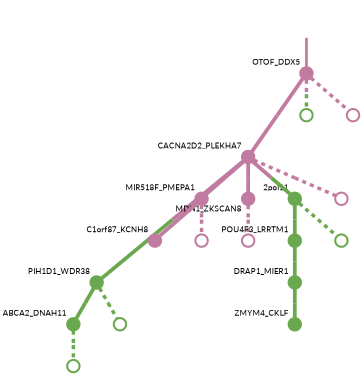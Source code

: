 strict digraph  {
graph[splines=false]; nodesep=0.7; rankdir=TB; ranksep=0.6; forcelabels=true; dpi=600; size=2.5;
0 [color="#c27ba0ff", fillcolor="#c27ba0ff", fixedsize=true, fontname=Lato, fontsize="12pt", height="0.25", label="", penwidth=3, shape=circle, style=filled, xlabel=OTOF_DDX5];
2 [color="#c27ba0ff", fillcolor="#c27ba0ff", fixedsize=true, fontname=Lato, fontsize="12pt", height="0.25", label="", penwidth=3, shape=circle, style=filled, xlabel=CACNA2D2_PLEKHA7];
11 [color="#6aa84fff", fillcolor="#6aa84fff", fixedsize=true, fontname=Lato, fontsize="12pt", height="0.25", label="", penwidth=3, shape=circle, style=solid, xlabel=""];
15 [color="#c27ba0ff", fillcolor="#c27ba0ff", fixedsize=true, fontname=Lato, fontsize="12pt", height="0.25", label="", penwidth=3, shape=circle, style=solid, xlabel=""];
1 [color="#6aa84fff", fillcolor="#6aa84fff", fixedsize=true, fontname=Lato, fontsize="12pt", height="0.25", label="", penwidth=3, shape=circle, style=filled, xlabel=PIH1D1_WDR38];
8 [color="#6aa84fff", fillcolor="#6aa84fff", fixedsize=true, fontname=Lato, fontsize="12pt", height="0.25", label="", penwidth=3, shape=circle, style=filled, xlabel=ABCA2_DNAH11];
12 [color="#6aa84fff", fillcolor="#6aa84fff", fixedsize=true, fontname=Lato, fontsize="12pt", height="0.25", label="", penwidth=3, shape=circle, style=solid, xlabel=""];
3 [color="#c27ba0ff", fillcolor="#c27ba0ff", fixedsize=true, fontname=Lato, fontsize="12pt", height="0.25", label="", penwidth=3, shape=circle, style=filled, xlabel=MIR518F_PMEPA1];
7 [color="#c27ba0ff", fillcolor="#c27ba0ff", fixedsize=true, fontname=Lato, fontsize="12pt", height="0.25", label="", penwidth=3, shape=circle, style=filled, xlabel=MDN1_ZKSCAN8];
10 [color="#6aa84fff", fillcolor="#6aa84fff", fixedsize=true, fontname=Lato, fontsize="12pt", height="0.25", label="", penwidth=3, shape=circle, style=filled, xlabel="2pol11"];
16 [color="#c27ba0ff", fillcolor="#c27ba0ff", fixedsize=true, fontname=Lato, fontsize="12pt", height="0.25", label="", penwidth=3, shape=circle, style=solid, xlabel=""];
5 [color="#c27ba0ff", fillcolor="#c27ba0ff", fixedsize=true, fontname=Lato, fontsize="12pt", height="0.25", label="", penwidth=3, shape=circle, style=filled, xlabel=C1orf87_KCNH8];
17 [color="#c27ba0ff", fillcolor="#c27ba0ff", fixedsize=true, fontname=Lato, fontsize="12pt", height="0.25", label="", penwidth=3, shape=circle, style=solid, xlabel=""];
4 [color="#6aa84fff", fillcolor="#6aa84fff", fixedsize=true, fontname=Lato, fontsize="12pt", height="0.25", label="", penwidth=3, shape=circle, style=filled, xlabel=DRAP1_MIER1];
9 [color="#6aa84fff", fillcolor="#6aa84fff", fixedsize=true, fontname=Lato, fontsize="12pt", height="0.25", label="", penwidth=3, shape=circle, style=filled, xlabel=ZMYM4_CKLF];
6 [color="#6aa84fff", fillcolor="#6aa84fff", fixedsize=true, fontname=Lato, fontsize="12pt", height="0.25", label="", penwidth=3, shape=circle, style=filled, xlabel=POU4F3_LRRTM1];
18 [color="#c27ba0ff", fillcolor="#c27ba0ff", fixedsize=true, fontname=Lato, fontsize="12pt", height="0.25", label="", penwidth=3, shape=circle, style=solid, xlabel=""];
14 [color="#6aa84fff", fillcolor="#6aa84fff", fixedsize=true, fontname=Lato, fontsize="12pt", height="0.25", label="", penwidth=3, shape=circle, style=solid, xlabel=""];
13 [color="#6aa84fff", fillcolor="#6aa84fff", fixedsize=true, fontname=Lato, fontsize="12pt", height="0.25", label="", penwidth=3, shape=circle, style=solid, xlabel=""];
normal [label="", penwidth=3, style=invis, xlabel=OTOF_DDX5];
0 -> 2  [arrowsize=0, color="#c27ba0ff;0.5:#c27ba0ff", minlen="2.595238208770752", penwidth="5.5", style=solid];
0 -> 11  [arrowsize=0, color="#c27ba0ff;0.5:#6aa84fff", minlen="1.0595238208770752", penwidth=5, style=dashed];
0 -> 15  [arrowsize=0, color="#c27ba0ff;0.5:#c27ba0ff", minlen="1.0595238208770752", penwidth=5, style=dashed];
2 -> 1  [arrowsize=0, color="#c27ba0ff;0.5:#6aa84fff", minlen="3.0", penwidth="5.5", style=solid];
2 -> 3  [arrowsize=0, color="#c27ba0ff;0.5:#c27ba0ff", minlen="1.976190447807312", penwidth="5.5", style=solid];
2 -> 7  [arrowsize=0, color="#c27ba0ff;0.5:#c27ba0ff", minlen="1.2142857313156128", penwidth="5.5", style=solid];
2 -> 10  [arrowsize=0, color="#c27ba0ff;0.5:#6aa84fff", minlen="1.0595238208770752", penwidth="5.5", style=solid];
2 -> 16  [arrowsize=0, color="#c27ba0ff;0.5:#c27ba0ff", minlen="1.0595238208770752", penwidth=5, style=dashed];
1 -> 8  [arrowsize=0, color="#6aa84fff;0.5:#6aa84fff", minlen="1.1428571939468384", penwidth="5.5", style=solid];
1 -> 12  [arrowsize=0, color="#6aa84fff;0.5:#6aa84fff", minlen="1.0595238208770752", penwidth=5, style=dashed];
8 -> 14  [arrowsize=0, color="#6aa84fff;0.5:#6aa84fff", minlen="1.0595238208770752", penwidth=5, style=dashed];
3 -> 5  [arrowsize=0, color="#c27ba0ff;0.5:#c27ba0ff", minlen="1.3333333730697632", penwidth="5.5", style=solid];
3 -> 17  [arrowsize=0, color="#c27ba0ff;0.5:#c27ba0ff", minlen="1.0595238208770752", penwidth=5, style=dashed];
7 -> 18  [arrowsize=0, color="#c27ba0ff;0.5:#c27ba0ff", minlen="1.0595238208770752", penwidth=5, style=dashed];
10 -> 6  [arrowsize=0, color="#6aa84fff;0.5:#6aa84fff", minlen="1.2619047164916992", penwidth="5.5", style=solid];
10 -> 13  [arrowsize=0, color="#6aa84fff;0.5:#6aa84fff", minlen="1.0595238208770752", penwidth=5, style=dashed];
4 -> 9  [arrowsize=0, color="#6aa84fff;0.5:#6aa84fff", minlen="1.1190476417541504", penwidth="5.5", style=solid];
6 -> 4  [arrowsize=0, color="#6aa84fff;0.5:#6aa84fff", minlen="1.3333333730697632", penwidth="5.5", style=solid];
normal -> 0  [arrowsize=0, color="#c27ba0ff", label="", penwidth=4, style=solid];
}
